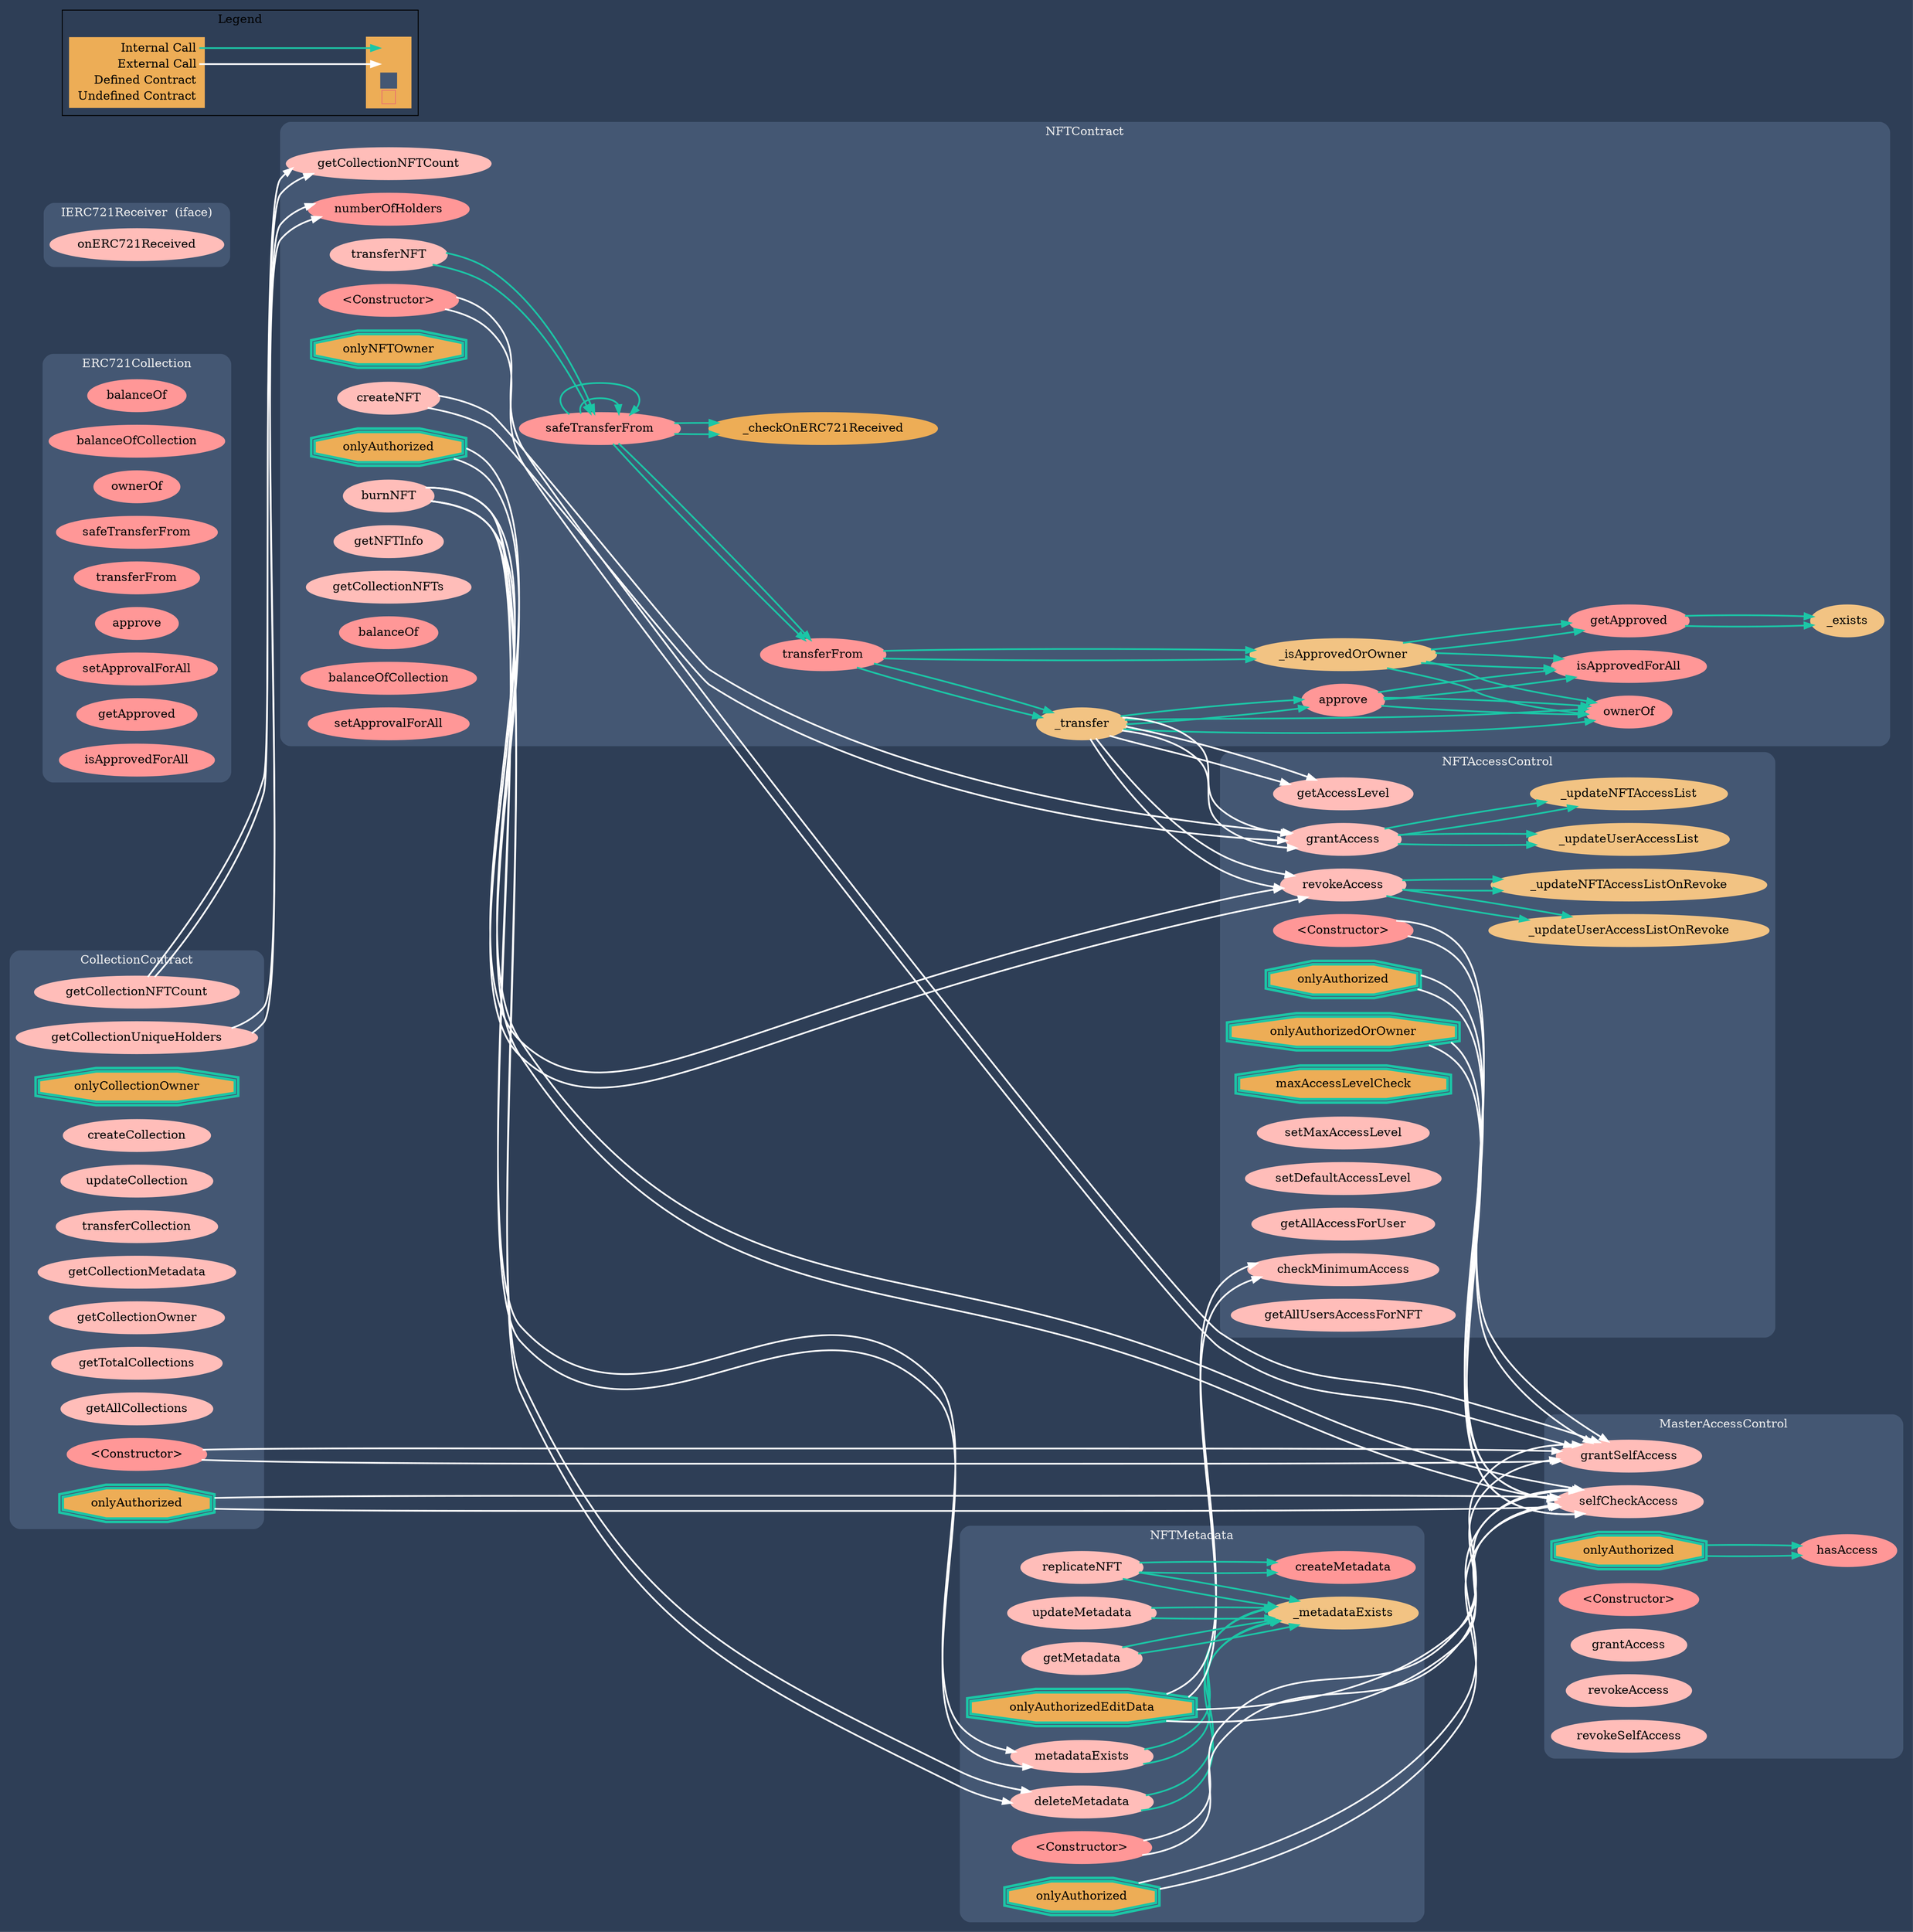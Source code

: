 digraph G {
  graph [ ratio = "auto", page = "100", compound =true, bgcolor = "#2e3e56" ];
  node [ style = "filled", fillcolor = "#edad56", color = "#edad56", penwidth =3 ];
  edge [ color = "#fcfcfc", penwidth =2, fontname = "helvetica Neue Ultra Light" ];



subgraph "clusterCollectionContract" {
  graph [ label = "CollectionContract", color = "#445773", fontcolor = "#f0f0f0", style = "rounded", bgcolor = "#445773" ];
  "CollectionContract.<Constructor>" [ label = "<Constructor>", color = "#FF9797", fillcolor = "#FF9797" ];
  "CollectionContract.onlyAuthorized" [ label = "onlyAuthorized", color = "#1bc6a6", shape =doubleoctagon ];
  "CollectionContract.onlyCollectionOwner" [ label = "onlyCollectionOwner", color = "#1bc6a6", shape =doubleoctagon ];
  "CollectionContract.createCollection" [ label = "createCollection", color = "#ffbdb9", fillcolor = "#ffbdb9" ];
  "CollectionContract.updateCollection" [ label = "updateCollection", color = "#ffbdb9", fillcolor = "#ffbdb9" ];
  "CollectionContract.transferCollection" [ label = "transferCollection", color = "#ffbdb9", fillcolor = "#ffbdb9" ];
  "CollectionContract.getCollectionMetadata" [ label = "getCollectionMetadata", color = "#ffbdb9", fillcolor = "#ffbdb9" ];
  "CollectionContract.getCollectionOwner" [ label = "getCollectionOwner", color = "#ffbdb9", fillcolor = "#ffbdb9" ];
  "CollectionContract.getTotalCollections" [ label = "getTotalCollections", color = "#ffbdb9", fillcolor = "#ffbdb9" ];
  "CollectionContract.getAllCollections" [ label = "getAllCollections", color = "#ffbdb9", fillcolor = "#ffbdb9" ];
  "CollectionContract.getCollectionNFTCount" [ label = "getCollectionNFTCount", color = "#ffbdb9", fillcolor = "#ffbdb9" ];
  "CollectionContract.getCollectionUniqueHolders" [ label = "getCollectionUniqueHolders", color = "#ffbdb9", fillcolor = "#ffbdb9" ];
}

subgraph "clusterMasterAccessControl" {
  graph [ label = "MasterAccessControl", color = "#445773", fontcolor = "#f0f0f0", style = "rounded", bgcolor = "#445773" ];
  "MasterAccessControl.grantSelfAccess" [ label = "grantSelfAccess", color = "#ffbdb9", fillcolor = "#ffbdb9" ];
  "MasterAccessControl.selfCheckAccess" [ label = "selfCheckAccess", color = "#ffbdb9", fillcolor = "#ffbdb9" ];
  "MasterAccessControl.onlyAuthorized" [ label = "onlyAuthorized", color = "#1bc6a6", shape =doubleoctagon ];
  "MasterAccessControl.<Constructor>" [ label = "<Constructor>", color = "#FF9797", fillcolor = "#FF9797" ];
  "MasterAccessControl.grantAccess" [ label = "grantAccess", color = "#ffbdb9", fillcolor = "#ffbdb9" ];
  "MasterAccessControl.revokeAccess" [ label = "revokeAccess", color = "#ffbdb9", fillcolor = "#ffbdb9" ];
  "MasterAccessControl.revokeSelfAccess" [ label = "revokeSelfAccess", color = "#ffbdb9", fillcolor = "#ffbdb9" ];
  "MasterAccessControl.hasAccess" [ label = "hasAccess", color = "#FF9797", fillcolor = "#FF9797" ];
}

subgraph "clusterERC721Collection" {
  graph [ label = "ERC721Collection", color = "#445773", fontcolor = "#f0f0f0", style = "rounded", bgcolor = "#445773" ];
  "ERC721Collection.balanceOf" [ label = "balanceOf", color = "#FF9797", fillcolor = "#FF9797" ];
  "ERC721Collection.balanceOfCollection" [ label = "balanceOfCollection", color = "#FF9797", fillcolor = "#FF9797" ];
  "ERC721Collection.ownerOf" [ label = "ownerOf", color = "#FF9797", fillcolor = "#FF9797" ];
  "ERC721Collection.safeTransferFrom" [ label = "safeTransferFrom", color = "#FF9797", fillcolor = "#FF9797" ];
  "ERC721Collection.transferFrom" [ label = "transferFrom", color = "#FF9797", fillcolor = "#FF9797" ];
  "ERC721Collection.approve" [ label = "approve", color = "#FF9797", fillcolor = "#FF9797" ];
  "ERC721Collection.setApprovalForAll" [ label = "setApprovalForAll", color = "#FF9797", fillcolor = "#FF9797" ];
  "ERC721Collection.getApproved" [ label = "getApproved", color = "#FF9797", fillcolor = "#FF9797" ];
  "ERC721Collection.isApprovedForAll" [ label = "isApprovedForAll", color = "#FF9797", fillcolor = "#FF9797" ];
}

subgraph "clusterNFTContract" {
  graph [ label = "NFTContract", color = "#445773", fontcolor = "#f0f0f0", style = "rounded", bgcolor = "#445773" ];
  "NFTContract.getCollectionNFTCount" [ label = "getCollectionNFTCount", color = "#ffbdb9", fillcolor = "#ffbdb9" ];
  "NFTContract.numberOfHolders" [ label = "numberOfHolders", color = "#FF9797", fillcolor = "#FF9797" ];
  "NFTContract.<Constructor>" [ label = "<Constructor>", color = "#FF9797", fillcolor = "#FF9797" ];
  "NFTContract.onlyAuthorized" [ label = "onlyAuthorized", color = "#1bc6a6", shape =doubleoctagon ];
  "NFTContract.onlyNFTOwner" [ label = "onlyNFTOwner", color = "#1bc6a6", shape =doubleoctagon ];
  "NFTContract.createNFT" [ label = "createNFT", color = "#ffbdb9", fillcolor = "#ffbdb9" ];
  "NFTContract.burnNFT" [ label = "burnNFT", color = "#ffbdb9", fillcolor = "#ffbdb9" ];
  "NFTContract.transferNFT" [ label = "transferNFT", color = "#ffbdb9", fillcolor = "#ffbdb9" ];
  "NFTContract.getNFTInfo" [ label = "getNFTInfo", color = "#ffbdb9", fillcolor = "#ffbdb9" ];
  "NFTContract.getCollectionNFTs" [ label = "getCollectionNFTs", color = "#ffbdb9", fillcolor = "#ffbdb9" ];
  "NFTContract.balanceOf" [ label = "balanceOf", color = "#FF9797", fillcolor = "#FF9797" ];
  "NFTContract.balanceOfCollection" [ label = "balanceOfCollection", color = "#FF9797", fillcolor = "#FF9797" ];
  "NFTContract.ownerOf" [ label = "ownerOf", color = "#FF9797", fillcolor = "#FF9797" ];
  "NFTContract.safeTransferFrom" [ label = "safeTransferFrom", color = "#FF9797", fillcolor = "#FF9797" ];
  "NFTContract.transferFrom" [ label = "transferFrom", color = "#FF9797", fillcolor = "#FF9797" ];
  "NFTContract.approve" [ label = "approve", color = "#FF9797", fillcolor = "#FF9797" ];
  "NFTContract.setApprovalForAll" [ label = "setApprovalForAll", color = "#FF9797", fillcolor = "#FF9797" ];
  "NFTContract.getApproved" [ label = "getApproved", color = "#FF9797", fillcolor = "#FF9797" ];
  "NFTContract.isApprovedForAll" [ label = "isApprovedForAll", color = "#FF9797", fillcolor = "#FF9797" ];
  "NFTContract._exists" [ label = "_exists", color = "#f2c383", fillcolor = "#f2c383" ];
  "NFTContract._isApprovedOrOwner" [ label = "_isApprovedOrOwner", color = "#f2c383", fillcolor = "#f2c383" ];
  "NFTContract._transfer" [ label = "_transfer", color = "#f2c383", fillcolor = "#f2c383" ];
  "NFTContract._checkOnERC721Received" [ label = "_checkOnERC721Received", color = "#edad56", fillcolor = "#edad56" ];
}

subgraph "clusterIERC721Receiver" {
  graph [ label = "IERC721Receiver  (iface)", color = "#445773", fontcolor = "#f0f0f0", style = "rounded", bgcolor = "#445773" ];
  "IERC721Receiver.onERC721Received" [ label = "onERC721Received", color = "#ffbdb9", fillcolor = "#ffbdb9" ];
}

subgraph "clusterNFTAccessControl" {
  graph [ label = "NFTAccessControl", color = "#445773", fontcolor = "#f0f0f0", style = "rounded", bgcolor = "#445773" ];
  "NFTAccessControl.grantAccess" [ label = "grantAccess", color = "#ffbdb9", fillcolor = "#ffbdb9" ];
  "NFTAccessControl.revokeAccess" [ label = "revokeAccess", color = "#ffbdb9", fillcolor = "#ffbdb9" ];
  "NFTAccessControl.getAccessLevel" [ label = "getAccessLevel", color = "#ffbdb9", fillcolor = "#ffbdb9" ];
  "NFTAccessControl.<Constructor>" [ label = "<Constructor>", color = "#FF9797", fillcolor = "#FF9797" ];
  "NFTAccessControl.onlyAuthorized" [ label = "onlyAuthorized", color = "#1bc6a6", shape =doubleoctagon ];
  "NFTAccessControl.onlyAuthorizedOrOwner" [ label = "onlyAuthorizedOrOwner", color = "#1bc6a6", shape =doubleoctagon ];
  "NFTAccessControl.maxAccessLevelCheck" [ label = "maxAccessLevelCheck", color = "#1bc6a6", shape =doubleoctagon ];
  "NFTAccessControl.setMaxAccessLevel" [ label = "setMaxAccessLevel", color = "#ffbdb9", fillcolor = "#ffbdb9" ];
  "NFTAccessControl.setDefaultAccessLevel" [ label = "setDefaultAccessLevel", color = "#ffbdb9", fillcolor = "#ffbdb9" ];
  "NFTAccessControl._updateUserAccessList" [ label = "_updateUserAccessList", color = "#f2c383", fillcolor = "#f2c383" ];
  "NFTAccessControl._updateNFTAccessList" [ label = "_updateNFTAccessList", color = "#f2c383", fillcolor = "#f2c383" ];
  "NFTAccessControl._updateUserAccessListOnRevoke" [ label = "_updateUserAccessListOnRevoke", color = "#f2c383", fillcolor = "#f2c383" ];
  "NFTAccessControl._updateNFTAccessListOnRevoke" [ label = "_updateNFTAccessListOnRevoke", color = "#f2c383", fillcolor = "#f2c383" ];
  "NFTAccessControl.getAllAccessForUser" [ label = "getAllAccessForUser", color = "#ffbdb9", fillcolor = "#ffbdb9" ];
  "NFTAccessControl.checkMinimumAccess" [ label = "checkMinimumAccess", color = "#ffbdb9", fillcolor = "#ffbdb9" ];
  "NFTAccessControl.getAllUsersAccessForNFT" [ label = "getAllUsersAccessForNFT", color = "#ffbdb9", fillcolor = "#ffbdb9" ];
}

subgraph "clusterNFTMetadata" {
  graph [ label = "NFTMetadata", color = "#445773", fontcolor = "#f0f0f0", style = "rounded", bgcolor = "#445773" ];
  "NFTMetadata.metadataExists" [ label = "metadataExists", color = "#ffbdb9", fillcolor = "#ffbdb9" ];
  "NFTMetadata.deleteMetadata" [ label = "deleteMetadata", color = "#ffbdb9", fillcolor = "#ffbdb9" ];
  "NFTMetadata.<Constructor>" [ label = "<Constructor>", color = "#FF9797", fillcolor = "#FF9797" ];
  "NFTMetadata.onlyAuthorized" [ label = "onlyAuthorized", color = "#1bc6a6", shape =doubleoctagon ];
  "NFTMetadata.onlyAuthorizedEditData" [ label = "onlyAuthorizedEditData", color = "#1bc6a6", shape =doubleoctagon ];
  "NFTMetadata.createMetadata" [ label = "createMetadata", color = "#FF9797", fillcolor = "#FF9797" ];
  "NFTMetadata.replicateNFT" [ label = "replicateNFT", color = "#ffbdb9", fillcolor = "#ffbdb9" ];
  "NFTMetadata.updateMetadata" [ label = "updateMetadata", color = "#ffbdb9", fillcolor = "#ffbdb9" ];
  "NFTMetadata.getMetadata" [ label = "getMetadata", color = "#ffbdb9", fillcolor = "#ffbdb9" ];
  "NFTMetadata._metadataExists" [ label = "_metadataExists", color = "#f2c383", fillcolor = "#f2c383" ];
}

  "CollectionContract.<Constructor>";
  "MasterAccessControl.grantSelfAccess";
  "CollectionContract.onlyAuthorized";
  "MasterAccessControl.selfCheckAccess";
  "CollectionContract.getCollectionNFTCount";
  "NFTContract.getCollectionNFTCount";
  "CollectionContract.getCollectionUniqueHolders";
  "NFTContract.numberOfHolders";
  "MasterAccessControl.onlyAuthorized";
  "MasterAccessControl.hasAccess";
  "NFTContract.<Constructor>";
  "NFTContract.onlyAuthorized";
  "NFTContract.createNFT";
  "NFTAccessControl.grantAccess";
  "NFTContract.burnNFT";
  "NFTMetadata.metadataExists";
  "NFTMetadata.deleteMetadata";
  "NFTAccessControl.revokeAccess";
  "NFTContract.transferNFT";
  "NFTContract.safeTransferFrom";
  "NFTContract.transferFrom";
  "NFTContract._checkOnERC721Received";
  "NFTContract._isApprovedOrOwner";
  "NFTContract._transfer";
  "NFTContract.approve";
  "NFTContract.ownerOf";
  "NFTContract.isApprovedForAll";
  "NFTContract.getApproved";
  "NFTContract._exists";
  "NFTAccessControl.getAccessLevel";
  "NFTAccessControl.<Constructor>";
  "NFTAccessControl.onlyAuthorized";
  "NFTAccessControl.onlyAuthorizedOrOwner";
  "NFTAccessControl._updateUserAccessList";
  "NFTAccessControl._updateNFTAccessList";
  "NFTAccessControl._updateUserAccessListOnRevoke";
  "NFTAccessControl._updateNFTAccessListOnRevoke";
  "NFTMetadata.<Constructor>";
  "NFTMetadata.onlyAuthorized";
  "NFTMetadata.onlyAuthorizedEditData";
  "NFTAccessControl.checkMinimumAccess";
  "NFTMetadata.replicateNFT";
  "NFTMetadata._metadataExists";
  "NFTMetadata.createMetadata";
  "NFTMetadata.updateMetadata";
  "NFTMetadata.getMetadata";
  "CollectionContract.<Constructor>" -> "MasterAccessControl.grantSelfAccess" [ color = "white" ];
  "CollectionContract.onlyAuthorized" -> "MasterAccessControl.selfCheckAccess" [ color = "white" ];
  "CollectionContract.getCollectionNFTCount" -> "NFTContract.getCollectionNFTCount" [ color = "white" ];
  "CollectionContract.getCollectionUniqueHolders" -> "NFTContract.numberOfHolders" [ color = "white" ];
  "MasterAccessControl.onlyAuthorized" -> "MasterAccessControl.hasAccess" [ color = "#1bc6a6" ];
  "NFTContract.<Constructor>" -> "MasterAccessControl.grantSelfAccess" [ color = "white" ];
  "NFTContract.onlyAuthorized" -> "MasterAccessControl.selfCheckAccess" [ color = "white" ];
  "NFTContract.createNFT" -> "NFTAccessControl.grantAccess" [ color = "white" ];
  "NFTContract.burnNFT" -> "NFTMetadata.metadataExists" [ color = "white" ];
  "NFTContract.burnNFT" -> "NFTMetadata.deleteMetadata" [ color = "white" ];
  "NFTContract.burnNFT" -> "NFTAccessControl.revokeAccess" [ color = "white" ];
  "NFTContract.transferNFT" -> "NFTContract.safeTransferFrom" [ color = "#1bc6a6" ];
  "NFTContract.safeTransferFrom" -> "NFTContract.transferFrom" [ color = "#1bc6a6" ];
  "NFTContract.safeTransferFrom" -> "NFTContract._checkOnERC721Received" [ color = "#1bc6a6" ];
  "NFTContract.safeTransferFrom" -> "NFTContract.safeTransferFrom" [ color = "#1bc6a6" ];
  "NFTContract.transferFrom" -> "NFTContract._isApprovedOrOwner" [ color = "#1bc6a6" ];
  "NFTContract.transferFrom" -> "NFTContract._transfer" [ color = "#1bc6a6" ];
  "NFTContract.approve" -> "NFTContract.ownerOf" [ color = "#1bc6a6" ];
  "NFTContract.approve" -> "NFTContract.isApprovedForAll" [ color = "#1bc6a6" ];
  "NFTContract.getApproved" -> "NFTContract._exists" [ color = "#1bc6a6" ];
  "NFTContract._isApprovedOrOwner" -> "NFTContract.ownerOf" [ color = "#1bc6a6" ];
  "NFTContract._isApprovedOrOwner" -> "NFTContract.getApproved" [ color = "#1bc6a6" ];
  "NFTContract._isApprovedOrOwner" -> "NFTContract.isApprovedForAll" [ color = "#1bc6a6" ];
  "NFTContract._transfer" -> "NFTContract.ownerOf" [ color = "#1bc6a6" ];
  "NFTContract._transfer" -> "NFTContract.approve" [ color = "#1bc6a6" ];
  "NFTContract._transfer" -> "NFTAccessControl.getAccessLevel" [ color = "white" ];
  "NFTContract._transfer" -> "NFTAccessControl.revokeAccess" [ color = "white" ];
  "NFTContract._transfer" -> "NFTAccessControl.grantAccess" [ color = "white" ];
  "NFTAccessControl.<Constructor>" -> "MasterAccessControl.grantSelfAccess" [ color = "white" ];
  "NFTAccessControl.onlyAuthorized" -> "MasterAccessControl.selfCheckAccess" [ color = "white" ];
  "NFTAccessControl.onlyAuthorizedOrOwner" -> "MasterAccessControl.selfCheckAccess" [ color = "white" ];
  "NFTAccessControl.grantAccess" -> "NFTAccessControl._updateUserAccessList" [ color = "#1bc6a6" ];
  "NFTAccessControl.grantAccess" -> "NFTAccessControl._updateNFTAccessList" [ color = "#1bc6a6" ];
  "NFTAccessControl.revokeAccess" -> "NFTAccessControl._updateUserAccessListOnRevoke" [ color = "#1bc6a6" ];
  "NFTAccessControl.revokeAccess" -> "NFTAccessControl._updateNFTAccessListOnRevoke" [ color = "#1bc6a6" ];
  "NFTMetadata.<Constructor>" -> "MasterAccessControl.grantSelfAccess" [ color = "white" ];
  "NFTMetadata.onlyAuthorized" -> "MasterAccessControl.selfCheckAccess" [ color = "white" ];
  "NFTMetadata.onlyAuthorizedEditData" -> "NFTAccessControl.checkMinimumAccess" [ color = "white" ];
  "NFTMetadata.onlyAuthorizedEditData" -> "MasterAccessControl.selfCheckAccess" [ color = "white" ];
  "NFTMetadata.replicateNFT" -> "NFTMetadata._metadataExists" [ color = "#1bc6a6" ];
  "NFTMetadata.replicateNFT" -> "NFTMetadata.createMetadata" [ color = "#1bc6a6" ];
  "NFTMetadata.updateMetadata" -> "NFTMetadata._metadataExists" [ color = "#1bc6a6" ];
  "NFTMetadata.deleteMetadata" -> "NFTMetadata._metadataExists" [ color = "#1bc6a6" ];
  "NFTMetadata.getMetadata" -> "NFTMetadata._metadataExists" [ color = "#1bc6a6" ];
  "NFTMetadata.metadataExists" -> "NFTMetadata._metadataExists" [ color = "#1bc6a6" ];
  "NFTAccessControl.<Constructor>" -> "MasterAccessControl.grantSelfAccess" [ color = "white" ];
  "NFTAccessControl.onlyAuthorized" -> "MasterAccessControl.selfCheckAccess" [ color = "white" ];
  "NFTAccessControl.onlyAuthorizedOrOwner" -> "MasterAccessControl.selfCheckAccess" [ color = "white" ];
  "NFTAccessControl.grantAccess" -> "NFTAccessControl._updateUserAccessList" [ color = "#1bc6a6" ];
  "NFTAccessControl.grantAccess" -> "NFTAccessControl._updateNFTAccessList" [ color = "#1bc6a6" ];
  "NFTAccessControl.revokeAccess" -> "NFTAccessControl._updateUserAccessListOnRevoke" [ color = "#1bc6a6" ];
  "NFTAccessControl.revokeAccess" -> "NFTAccessControl._updateNFTAccessListOnRevoke" [ color = "#1bc6a6" ];
  "NFTContract.<Constructor>" -> "MasterAccessControl.grantSelfAccess" [ color = "white" ];
  "NFTContract.onlyAuthorized" -> "MasterAccessControl.selfCheckAccess" [ color = "white" ];
  "NFTContract.createNFT" -> "NFTAccessControl.grantAccess" [ color = "white" ];
  "NFTContract.burnNFT" -> "NFTMetadata.metadataExists" [ color = "white" ];
  "NFTContract.burnNFT" -> "NFTMetadata.deleteMetadata" [ color = "white" ];
  "NFTContract.burnNFT" -> "NFTAccessControl.revokeAccess" [ color = "white" ];
  "NFTContract.transferNFT" -> "NFTContract.safeTransferFrom" [ color = "#1bc6a6" ];
  "NFTContract.safeTransferFrom" -> "NFTContract.transferFrom" [ color = "#1bc6a6" ];
  "NFTContract.safeTransferFrom" -> "NFTContract._checkOnERC721Received" [ color = "#1bc6a6" ];
  "NFTContract.safeTransferFrom" -> "NFTContract.safeTransferFrom" [ color = "#1bc6a6" ];
  "NFTContract.transferFrom" -> "NFTContract._isApprovedOrOwner" [ color = "#1bc6a6" ];
  "NFTContract.transferFrom" -> "NFTContract._transfer" [ color = "#1bc6a6" ];
  "NFTContract.approve" -> "NFTContract.ownerOf" [ color = "#1bc6a6" ];
  "NFTContract.approve" -> "NFTContract.isApprovedForAll" [ color = "#1bc6a6" ];
  "NFTContract.getApproved" -> "NFTContract._exists" [ color = "#1bc6a6" ];
  "NFTContract._isApprovedOrOwner" -> "NFTContract.ownerOf" [ color = "#1bc6a6" ];
  "NFTContract._isApprovedOrOwner" -> "NFTContract.getApproved" [ color = "#1bc6a6" ];
  "NFTContract._isApprovedOrOwner" -> "NFTContract.isApprovedForAll" [ color = "#1bc6a6" ];
  "NFTContract._transfer" -> "NFTContract.ownerOf" [ color = "#1bc6a6" ];
  "NFTContract._transfer" -> "NFTContract.approve" [ color = "#1bc6a6" ];
  "NFTContract._transfer" -> "NFTAccessControl.getAccessLevel" [ color = "white" ];
  "NFTContract._transfer" -> "NFTAccessControl.revokeAccess" [ color = "white" ];
  "NFTContract._transfer" -> "NFTAccessControl.grantAccess" [ color = "white" ];
  "MasterAccessControl.onlyAuthorized" -> "MasterAccessControl.hasAccess" [ color = "#1bc6a6" ];
  "CollectionContract.<Constructor>" -> "MasterAccessControl.grantSelfAccess" [ color = "white" ];
  "CollectionContract.onlyAuthorized" -> "MasterAccessControl.selfCheckAccess" [ color = "white" ];
  "CollectionContract.getCollectionNFTCount" -> "NFTContract.getCollectionNFTCount" [ color = "white" ];
  "CollectionContract.getCollectionUniqueHolders" -> "NFTContract.numberOfHolders" [ color = "white" ];
  "NFTMetadata.<Constructor>" -> "MasterAccessControl.grantSelfAccess" [ color = "white" ];
  "NFTMetadata.onlyAuthorized" -> "MasterAccessControl.selfCheckAccess" [ color = "white" ];
  "NFTMetadata.onlyAuthorizedEditData" -> "NFTAccessControl.checkMinimumAccess" [ color = "white" ];
  "NFTMetadata.onlyAuthorizedEditData" -> "MasterAccessControl.selfCheckAccess" [ color = "white" ];
  "NFTMetadata.replicateNFT" -> "NFTMetadata._metadataExists" [ color = "#1bc6a6" ];
  "NFTMetadata.replicateNFT" -> "NFTMetadata.createMetadata" [ color = "#1bc6a6" ];
  "NFTMetadata.updateMetadata" -> "NFTMetadata._metadataExists" [ color = "#1bc6a6" ];
  "NFTMetadata.deleteMetadata" -> "NFTMetadata._metadataExists" [ color = "#1bc6a6" ];
  "NFTMetadata.getMetadata" -> "NFTMetadata._metadataExists" [ color = "#1bc6a6" ];
  "NFTMetadata.metadataExists" -> "NFTMetadata._metadataExists" [ color = "#1bc6a6" ];


rankdir=LR
node [shape=plaintext]
subgraph cluster_01 { 
label = "Legend";
key [label=<<table border="0" cellpadding="2" cellspacing="0" cellborder="0">
  <tr><td align="right" port="i1">Internal Call</td></tr>
  <tr><td align="right" port="i2">External Call</td></tr>
  <tr><td align="right" port="i3">Defined Contract</td></tr>
  <tr><td align="right" port="i4">Undefined Contract</td></tr>
  </table>>]
key2 [label=<<table border="0" cellpadding="2" cellspacing="0" cellborder="0">
  <tr><td port="i1">&nbsp;&nbsp;&nbsp;</td></tr>
  <tr><td port="i2">&nbsp;&nbsp;&nbsp;</td></tr>
  <tr><td port="i3" bgcolor="#445773">&nbsp;&nbsp;&nbsp;</td></tr>
  <tr><td port="i4">
    <table border="1" cellborder="0" cellspacing="0" cellpadding="7" color="#e8726d">
      <tr>
       <td></td>
      </tr>
     </table>
  </td></tr>
  </table>>]
key:i1:e -> key2:i1:w [color="#1bc6a6"]
key:i2:e -> key2:i2:w [color="white"]
}
}
